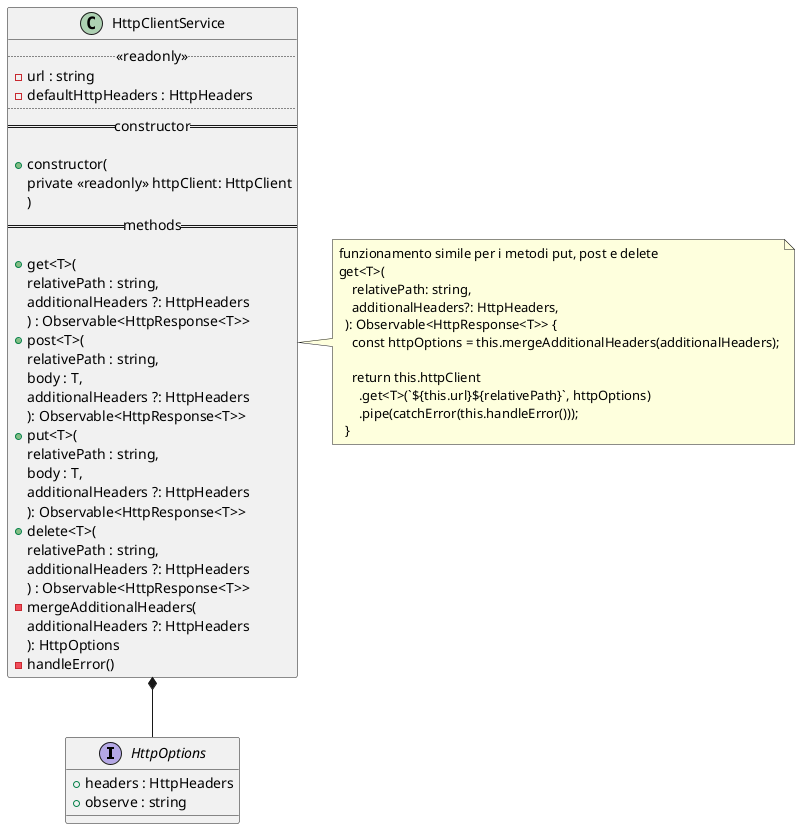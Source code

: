 @startuml HttpClientService
interface HttpOptions  {
  + headers : HttpHeaders
  + observe : string
}
 class HttpClientService {
   ..<<readonly>>..
  - url : string
  - defaultHttpHeaders : HttpHeaders
  ....
  == constructor ==

  + constructor(
    private <<readonly>> httpClient: HttpClient
    )
  == methods ==

  + get<T>(
    relativePath : string,
    additionalHeaders ?: HttpHeaders
    ) : Observable<HttpResponse<T>>
  + post<T>(
    relativePath : string,
    body : T,
    additionalHeaders ?: HttpHeaders
    ): Observable<HttpResponse<T>>
  + put<T>(
    relativePath : string,
    body : T,
    additionalHeaders ?: HttpHeaders
    ): Observable<HttpResponse<T>>
  + delete<T>(
    relativePath : string,
    additionalHeaders ?: HttpHeaders
    ) : Observable<HttpResponse<T>>
  - mergeAdditionalHeaders(
    additionalHeaders ?: HttpHeaders
    ): HttpOptions
  - handleError()
 }

note right of HttpClientService
funzionamento simile per i metodi put, post e delete
get<T>(
    relativePath: string,
    additionalHeaders?: HttpHeaders,
  ): Observable<HttpResponse<T>> {
    const httpOptions = this.mergeAdditionalHeaders(additionalHeaders);

    return this.httpClient
      .get<T>(`${this.url}${relativePath}`, httpOptions)
      .pipe(catchError(this.handleError()));
  }
end note

HttpClientService *-- HttpOptions
@enduml

